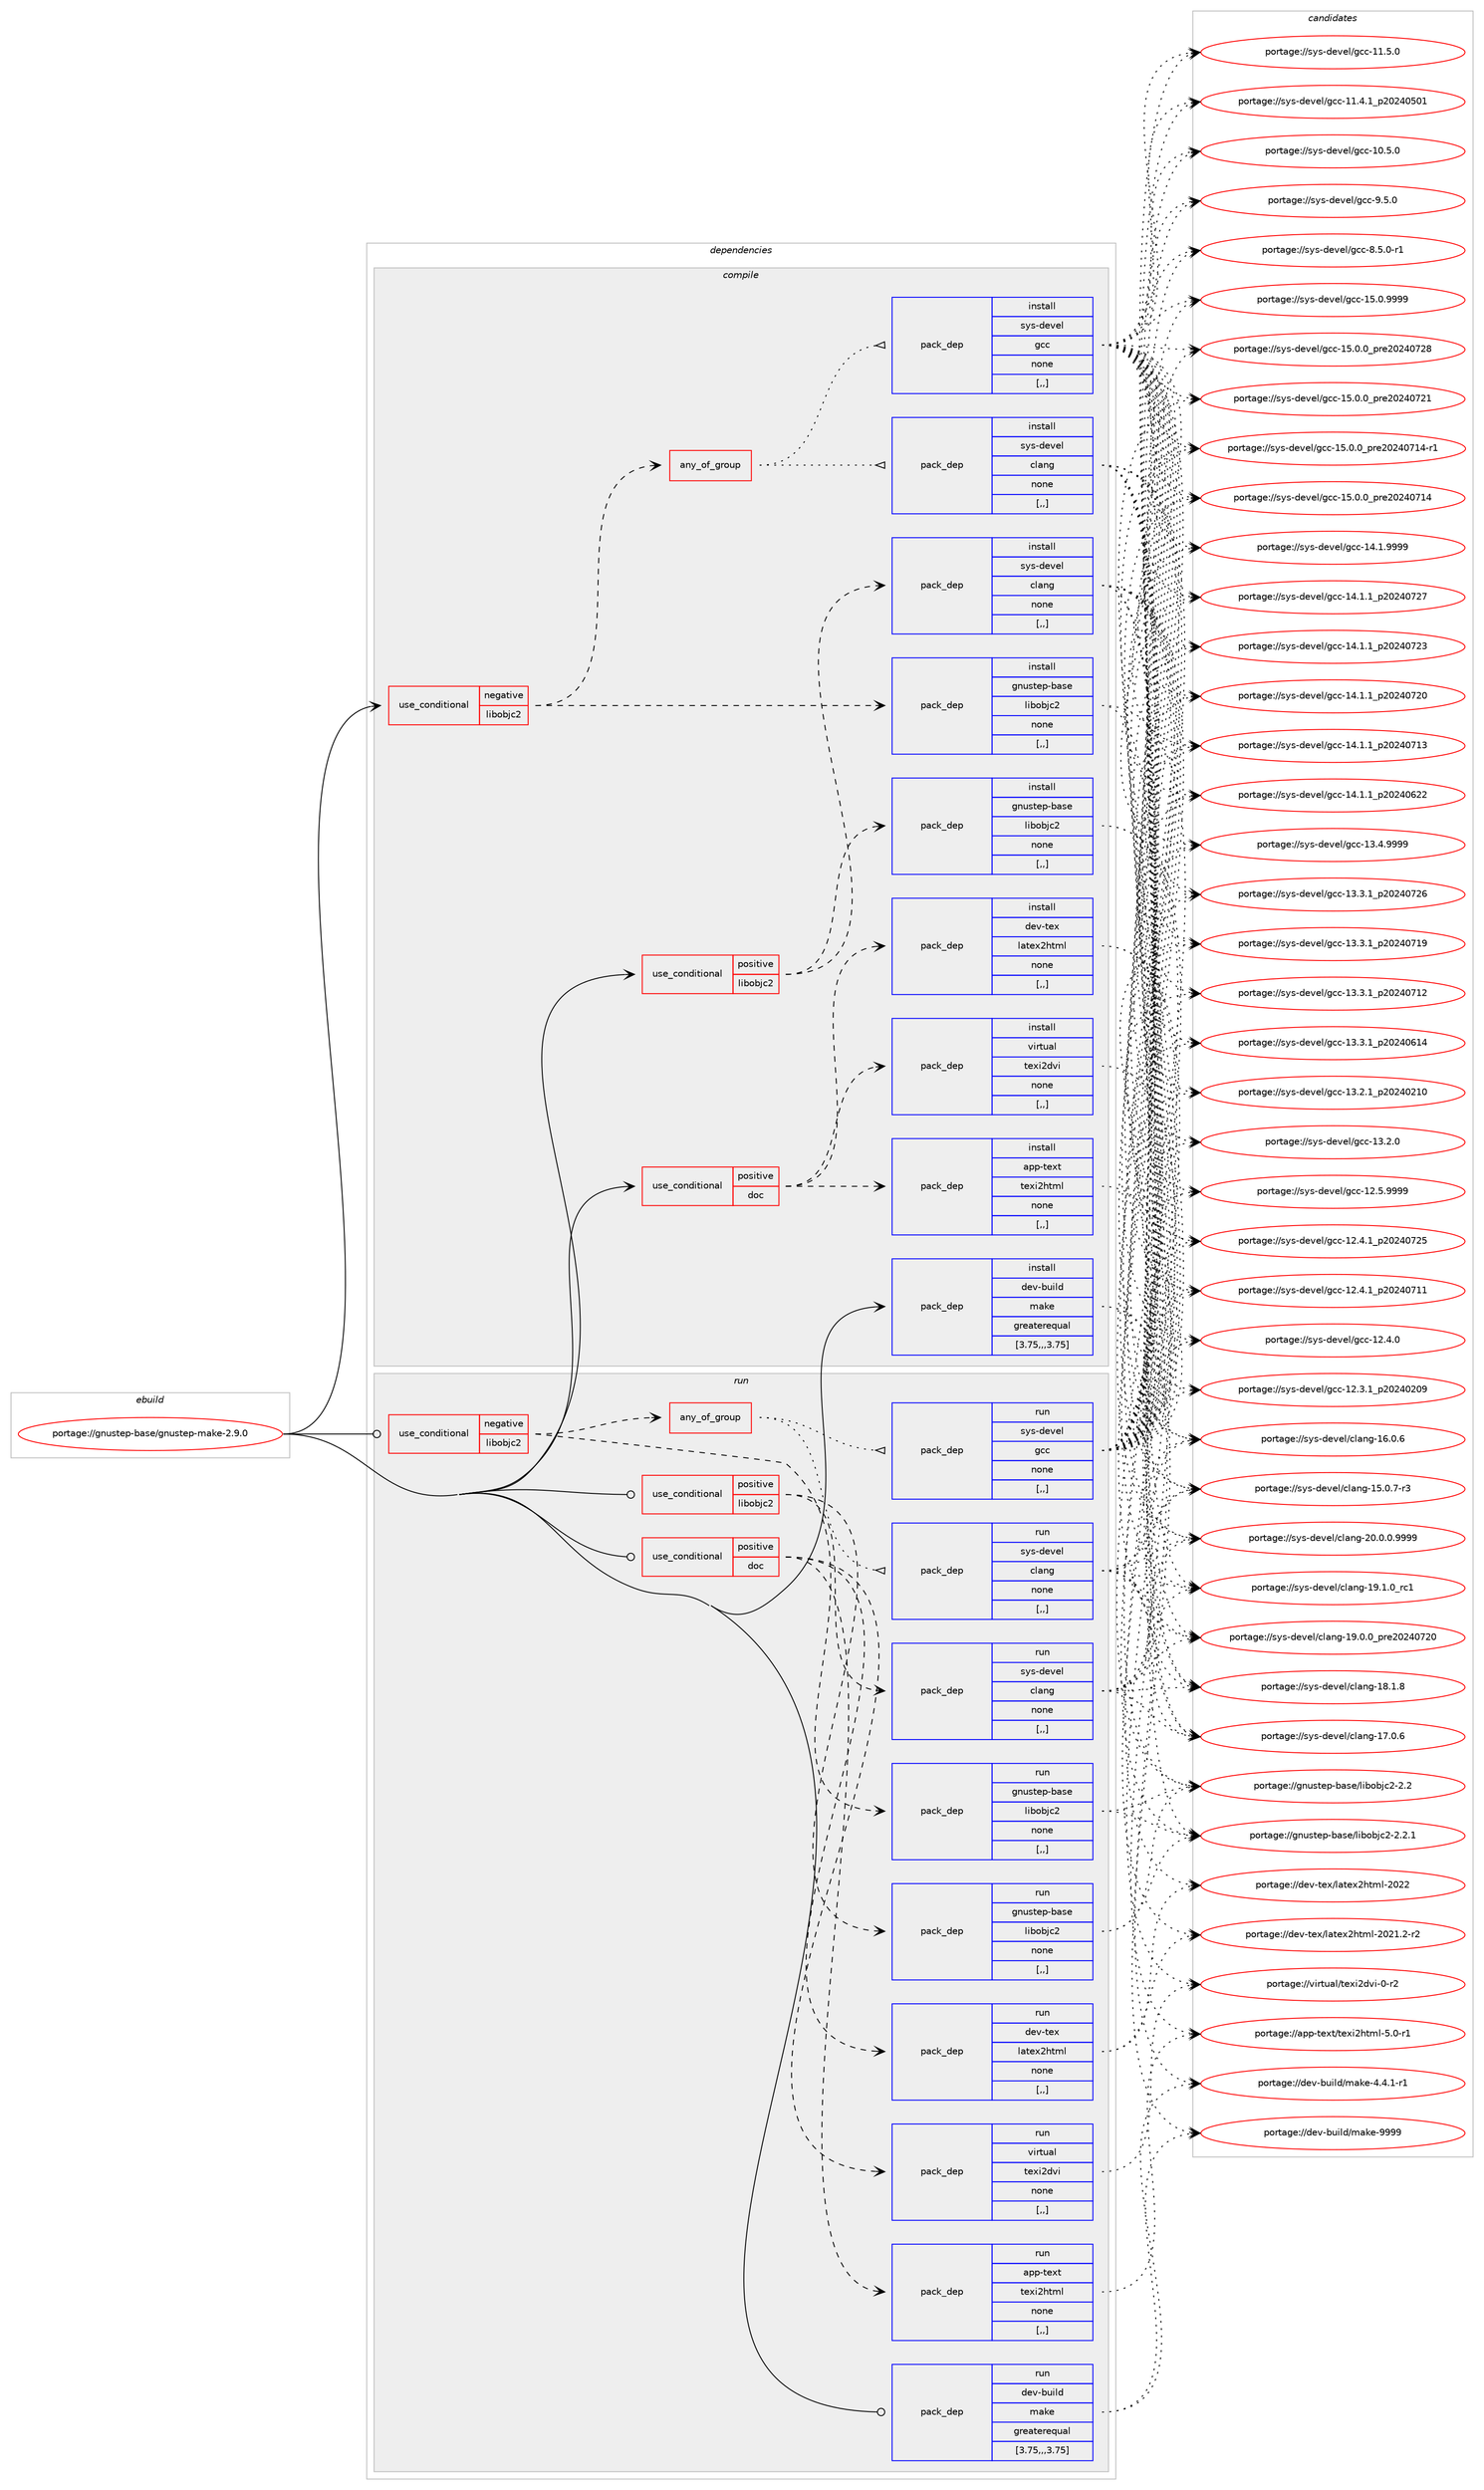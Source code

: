 digraph prolog {

# *************
# Graph options
# *************

newrank=true;
concentrate=true;
compound=true;
graph [rankdir=LR,fontname=Helvetica,fontsize=10,ranksep=1.5];#, ranksep=2.5, nodesep=0.2];
edge  [arrowhead=vee];
node  [fontname=Helvetica,fontsize=10];

# **********
# The ebuild
# **********

subgraph cluster_leftcol {
color=gray;
label=<<i>ebuild</i>>;
id [label="portage://gnustep-base/gnustep-make-2.9.0", color=red, width=4, href="../gnustep-base/gnustep-make-2.9.0.svg"];
}

# ****************
# The dependencies
# ****************

subgraph cluster_midcol {
color=gray;
label=<<i>dependencies</i>>;
subgraph cluster_compile {
fillcolor="#eeeeee";
style=filled;
label=<<i>compile</i>>;
subgraph cond66119 {
dependency242068 [label=<<TABLE BORDER="0" CELLBORDER="1" CELLSPACING="0" CELLPADDING="4"><TR><TD ROWSPAN="3" CELLPADDING="10">use_conditional</TD></TR><TR><TD>negative</TD></TR><TR><TD>libobjc2</TD></TR></TABLE>>, shape=none, color=red];
subgraph pack174406 {
dependency242069 [label=<<TABLE BORDER="0" CELLBORDER="1" CELLSPACING="0" CELLPADDING="4" WIDTH="220"><TR><TD ROWSPAN="6" CELLPADDING="30">pack_dep</TD></TR><TR><TD WIDTH="110">install</TD></TR><TR><TD>gnustep-base</TD></TR><TR><TD>libobjc2</TD></TR><TR><TD>none</TD></TR><TR><TD>[,,]</TD></TR></TABLE>>, shape=none, color=blue];
}
dependency242068:e -> dependency242069:w [weight=20,style="dashed",arrowhead="vee"];
subgraph any1383 {
dependency242070 [label=<<TABLE BORDER="0" CELLBORDER="1" CELLSPACING="0" CELLPADDING="4"><TR><TD CELLPADDING="10">any_of_group</TD></TR></TABLE>>, shape=none, color=red];subgraph pack174407 {
dependency242071 [label=<<TABLE BORDER="0" CELLBORDER="1" CELLSPACING="0" CELLPADDING="4" WIDTH="220"><TR><TD ROWSPAN="6" CELLPADDING="30">pack_dep</TD></TR><TR><TD WIDTH="110">install</TD></TR><TR><TD>sys-devel</TD></TR><TR><TD>gcc</TD></TR><TR><TD>none</TD></TR><TR><TD>[,,]</TD></TR></TABLE>>, shape=none, color=blue];
}
dependency242070:e -> dependency242071:w [weight=20,style="dotted",arrowhead="oinv"];
subgraph pack174408 {
dependency242072 [label=<<TABLE BORDER="0" CELLBORDER="1" CELLSPACING="0" CELLPADDING="4" WIDTH="220"><TR><TD ROWSPAN="6" CELLPADDING="30">pack_dep</TD></TR><TR><TD WIDTH="110">install</TD></TR><TR><TD>sys-devel</TD></TR><TR><TD>clang</TD></TR><TR><TD>none</TD></TR><TR><TD>[,,]</TD></TR></TABLE>>, shape=none, color=blue];
}
dependency242070:e -> dependency242072:w [weight=20,style="dotted",arrowhead="oinv"];
}
dependency242068:e -> dependency242070:w [weight=20,style="dashed",arrowhead="vee"];
}
id:e -> dependency242068:w [weight=20,style="solid",arrowhead="vee"];
subgraph cond66120 {
dependency242073 [label=<<TABLE BORDER="0" CELLBORDER="1" CELLSPACING="0" CELLPADDING="4"><TR><TD ROWSPAN="3" CELLPADDING="10">use_conditional</TD></TR><TR><TD>positive</TD></TR><TR><TD>doc</TD></TR></TABLE>>, shape=none, color=red];
subgraph pack174409 {
dependency242074 [label=<<TABLE BORDER="0" CELLBORDER="1" CELLSPACING="0" CELLPADDING="4" WIDTH="220"><TR><TD ROWSPAN="6" CELLPADDING="30">pack_dep</TD></TR><TR><TD WIDTH="110">install</TD></TR><TR><TD>virtual</TD></TR><TR><TD>texi2dvi</TD></TR><TR><TD>none</TD></TR><TR><TD>[,,]</TD></TR></TABLE>>, shape=none, color=blue];
}
dependency242073:e -> dependency242074:w [weight=20,style="dashed",arrowhead="vee"];
subgraph pack174410 {
dependency242075 [label=<<TABLE BORDER="0" CELLBORDER="1" CELLSPACING="0" CELLPADDING="4" WIDTH="220"><TR><TD ROWSPAN="6" CELLPADDING="30">pack_dep</TD></TR><TR><TD WIDTH="110">install</TD></TR><TR><TD>dev-tex</TD></TR><TR><TD>latex2html</TD></TR><TR><TD>none</TD></TR><TR><TD>[,,]</TD></TR></TABLE>>, shape=none, color=blue];
}
dependency242073:e -> dependency242075:w [weight=20,style="dashed",arrowhead="vee"];
subgraph pack174411 {
dependency242076 [label=<<TABLE BORDER="0" CELLBORDER="1" CELLSPACING="0" CELLPADDING="4" WIDTH="220"><TR><TD ROWSPAN="6" CELLPADDING="30">pack_dep</TD></TR><TR><TD WIDTH="110">install</TD></TR><TR><TD>app-text</TD></TR><TR><TD>texi2html</TD></TR><TR><TD>none</TD></TR><TR><TD>[,,]</TD></TR></TABLE>>, shape=none, color=blue];
}
dependency242073:e -> dependency242076:w [weight=20,style="dashed",arrowhead="vee"];
}
id:e -> dependency242073:w [weight=20,style="solid",arrowhead="vee"];
subgraph cond66121 {
dependency242077 [label=<<TABLE BORDER="0" CELLBORDER="1" CELLSPACING="0" CELLPADDING="4"><TR><TD ROWSPAN="3" CELLPADDING="10">use_conditional</TD></TR><TR><TD>positive</TD></TR><TR><TD>libobjc2</TD></TR></TABLE>>, shape=none, color=red];
subgraph pack174412 {
dependency242078 [label=<<TABLE BORDER="0" CELLBORDER="1" CELLSPACING="0" CELLPADDING="4" WIDTH="220"><TR><TD ROWSPAN="6" CELLPADDING="30">pack_dep</TD></TR><TR><TD WIDTH="110">install</TD></TR><TR><TD>gnustep-base</TD></TR><TR><TD>libobjc2</TD></TR><TR><TD>none</TD></TR><TR><TD>[,,]</TD></TR></TABLE>>, shape=none, color=blue];
}
dependency242077:e -> dependency242078:w [weight=20,style="dashed",arrowhead="vee"];
subgraph pack174413 {
dependency242079 [label=<<TABLE BORDER="0" CELLBORDER="1" CELLSPACING="0" CELLPADDING="4" WIDTH="220"><TR><TD ROWSPAN="6" CELLPADDING="30">pack_dep</TD></TR><TR><TD WIDTH="110">install</TD></TR><TR><TD>sys-devel</TD></TR><TR><TD>clang</TD></TR><TR><TD>none</TD></TR><TR><TD>[,,]</TD></TR></TABLE>>, shape=none, color=blue];
}
dependency242077:e -> dependency242079:w [weight=20,style="dashed",arrowhead="vee"];
}
id:e -> dependency242077:w [weight=20,style="solid",arrowhead="vee"];
subgraph pack174414 {
dependency242080 [label=<<TABLE BORDER="0" CELLBORDER="1" CELLSPACING="0" CELLPADDING="4" WIDTH="220"><TR><TD ROWSPAN="6" CELLPADDING="30">pack_dep</TD></TR><TR><TD WIDTH="110">install</TD></TR><TR><TD>dev-build</TD></TR><TR><TD>make</TD></TR><TR><TD>greaterequal</TD></TR><TR><TD>[3.75,,,3.75]</TD></TR></TABLE>>, shape=none, color=blue];
}
id:e -> dependency242080:w [weight=20,style="solid",arrowhead="vee"];
}
subgraph cluster_compileandrun {
fillcolor="#eeeeee";
style=filled;
label=<<i>compile and run</i>>;
}
subgraph cluster_run {
fillcolor="#eeeeee";
style=filled;
label=<<i>run</i>>;
subgraph cond66122 {
dependency242081 [label=<<TABLE BORDER="0" CELLBORDER="1" CELLSPACING="0" CELLPADDING="4"><TR><TD ROWSPAN="3" CELLPADDING="10">use_conditional</TD></TR><TR><TD>negative</TD></TR><TR><TD>libobjc2</TD></TR></TABLE>>, shape=none, color=red];
subgraph pack174415 {
dependency242082 [label=<<TABLE BORDER="0" CELLBORDER="1" CELLSPACING="0" CELLPADDING="4" WIDTH="220"><TR><TD ROWSPAN="6" CELLPADDING="30">pack_dep</TD></TR><TR><TD WIDTH="110">run</TD></TR><TR><TD>gnustep-base</TD></TR><TR><TD>libobjc2</TD></TR><TR><TD>none</TD></TR><TR><TD>[,,]</TD></TR></TABLE>>, shape=none, color=blue];
}
dependency242081:e -> dependency242082:w [weight=20,style="dashed",arrowhead="vee"];
subgraph any1384 {
dependency242083 [label=<<TABLE BORDER="0" CELLBORDER="1" CELLSPACING="0" CELLPADDING="4"><TR><TD CELLPADDING="10">any_of_group</TD></TR></TABLE>>, shape=none, color=red];subgraph pack174416 {
dependency242084 [label=<<TABLE BORDER="0" CELLBORDER="1" CELLSPACING="0" CELLPADDING="4" WIDTH="220"><TR><TD ROWSPAN="6" CELLPADDING="30">pack_dep</TD></TR><TR><TD WIDTH="110">run</TD></TR><TR><TD>sys-devel</TD></TR><TR><TD>gcc</TD></TR><TR><TD>none</TD></TR><TR><TD>[,,]</TD></TR></TABLE>>, shape=none, color=blue];
}
dependency242083:e -> dependency242084:w [weight=20,style="dotted",arrowhead="oinv"];
subgraph pack174417 {
dependency242085 [label=<<TABLE BORDER="0" CELLBORDER="1" CELLSPACING="0" CELLPADDING="4" WIDTH="220"><TR><TD ROWSPAN="6" CELLPADDING="30">pack_dep</TD></TR><TR><TD WIDTH="110">run</TD></TR><TR><TD>sys-devel</TD></TR><TR><TD>clang</TD></TR><TR><TD>none</TD></TR><TR><TD>[,,]</TD></TR></TABLE>>, shape=none, color=blue];
}
dependency242083:e -> dependency242085:w [weight=20,style="dotted",arrowhead="oinv"];
}
dependency242081:e -> dependency242083:w [weight=20,style="dashed",arrowhead="vee"];
}
id:e -> dependency242081:w [weight=20,style="solid",arrowhead="odot"];
subgraph cond66123 {
dependency242086 [label=<<TABLE BORDER="0" CELLBORDER="1" CELLSPACING="0" CELLPADDING="4"><TR><TD ROWSPAN="3" CELLPADDING="10">use_conditional</TD></TR><TR><TD>positive</TD></TR><TR><TD>doc</TD></TR></TABLE>>, shape=none, color=red];
subgraph pack174418 {
dependency242087 [label=<<TABLE BORDER="0" CELLBORDER="1" CELLSPACING="0" CELLPADDING="4" WIDTH="220"><TR><TD ROWSPAN="6" CELLPADDING="30">pack_dep</TD></TR><TR><TD WIDTH="110">run</TD></TR><TR><TD>virtual</TD></TR><TR><TD>texi2dvi</TD></TR><TR><TD>none</TD></TR><TR><TD>[,,]</TD></TR></TABLE>>, shape=none, color=blue];
}
dependency242086:e -> dependency242087:w [weight=20,style="dashed",arrowhead="vee"];
subgraph pack174419 {
dependency242088 [label=<<TABLE BORDER="0" CELLBORDER="1" CELLSPACING="0" CELLPADDING="4" WIDTH="220"><TR><TD ROWSPAN="6" CELLPADDING="30">pack_dep</TD></TR><TR><TD WIDTH="110">run</TD></TR><TR><TD>dev-tex</TD></TR><TR><TD>latex2html</TD></TR><TR><TD>none</TD></TR><TR><TD>[,,]</TD></TR></TABLE>>, shape=none, color=blue];
}
dependency242086:e -> dependency242088:w [weight=20,style="dashed",arrowhead="vee"];
subgraph pack174420 {
dependency242089 [label=<<TABLE BORDER="0" CELLBORDER="1" CELLSPACING="0" CELLPADDING="4" WIDTH="220"><TR><TD ROWSPAN="6" CELLPADDING="30">pack_dep</TD></TR><TR><TD WIDTH="110">run</TD></TR><TR><TD>app-text</TD></TR><TR><TD>texi2html</TD></TR><TR><TD>none</TD></TR><TR><TD>[,,]</TD></TR></TABLE>>, shape=none, color=blue];
}
dependency242086:e -> dependency242089:w [weight=20,style="dashed",arrowhead="vee"];
}
id:e -> dependency242086:w [weight=20,style="solid",arrowhead="odot"];
subgraph cond66124 {
dependency242090 [label=<<TABLE BORDER="0" CELLBORDER="1" CELLSPACING="0" CELLPADDING="4"><TR><TD ROWSPAN="3" CELLPADDING="10">use_conditional</TD></TR><TR><TD>positive</TD></TR><TR><TD>libobjc2</TD></TR></TABLE>>, shape=none, color=red];
subgraph pack174421 {
dependency242091 [label=<<TABLE BORDER="0" CELLBORDER="1" CELLSPACING="0" CELLPADDING="4" WIDTH="220"><TR><TD ROWSPAN="6" CELLPADDING="30">pack_dep</TD></TR><TR><TD WIDTH="110">run</TD></TR><TR><TD>gnustep-base</TD></TR><TR><TD>libobjc2</TD></TR><TR><TD>none</TD></TR><TR><TD>[,,]</TD></TR></TABLE>>, shape=none, color=blue];
}
dependency242090:e -> dependency242091:w [weight=20,style="dashed",arrowhead="vee"];
subgraph pack174422 {
dependency242092 [label=<<TABLE BORDER="0" CELLBORDER="1" CELLSPACING="0" CELLPADDING="4" WIDTH="220"><TR><TD ROWSPAN="6" CELLPADDING="30">pack_dep</TD></TR><TR><TD WIDTH="110">run</TD></TR><TR><TD>sys-devel</TD></TR><TR><TD>clang</TD></TR><TR><TD>none</TD></TR><TR><TD>[,,]</TD></TR></TABLE>>, shape=none, color=blue];
}
dependency242090:e -> dependency242092:w [weight=20,style="dashed",arrowhead="vee"];
}
id:e -> dependency242090:w [weight=20,style="solid",arrowhead="odot"];
subgraph pack174423 {
dependency242093 [label=<<TABLE BORDER="0" CELLBORDER="1" CELLSPACING="0" CELLPADDING="4" WIDTH="220"><TR><TD ROWSPAN="6" CELLPADDING="30">pack_dep</TD></TR><TR><TD WIDTH="110">run</TD></TR><TR><TD>dev-build</TD></TR><TR><TD>make</TD></TR><TR><TD>greaterequal</TD></TR><TR><TD>[3.75,,,3.75]</TD></TR></TABLE>>, shape=none, color=blue];
}
id:e -> dependency242093:w [weight=20,style="solid",arrowhead="odot"];
}
}

# **************
# The candidates
# **************

subgraph cluster_choices {
rank=same;
color=gray;
label=<<i>candidates</i>>;

subgraph choice174406 {
color=black;
nodesep=1;
choice1031101171151161011124598971151014710810598111981069950455046504649 [label="portage://gnustep-base/libobjc2-2.2.1", color=red, width=4,href="../gnustep-base/libobjc2-2.2.1.svg"];
choice103110117115116101112459897115101471081059811198106995045504650 [label="portage://gnustep-base/libobjc2-2.2", color=red, width=4,href="../gnustep-base/libobjc2-2.2.svg"];
dependency242069:e -> choice1031101171151161011124598971151014710810598111981069950455046504649:w [style=dotted,weight="100"];
dependency242069:e -> choice103110117115116101112459897115101471081059811198106995045504650:w [style=dotted,weight="100"];
}
subgraph choice174407 {
color=black;
nodesep=1;
choice1151211154510010111810110847103999945495346484657575757 [label="portage://sys-devel/gcc-15.0.9999", color=red, width=4,href="../sys-devel/gcc-15.0.9999.svg"];
choice1151211154510010111810110847103999945495346484648951121141015048505248555056 [label="portage://sys-devel/gcc-15.0.0_pre20240728", color=red, width=4,href="../sys-devel/gcc-15.0.0_pre20240728.svg"];
choice1151211154510010111810110847103999945495346484648951121141015048505248555049 [label="portage://sys-devel/gcc-15.0.0_pre20240721", color=red, width=4,href="../sys-devel/gcc-15.0.0_pre20240721.svg"];
choice11512111545100101118101108471039999454953464846489511211410150485052485549524511449 [label="portage://sys-devel/gcc-15.0.0_pre20240714-r1", color=red, width=4,href="../sys-devel/gcc-15.0.0_pre20240714-r1.svg"];
choice1151211154510010111810110847103999945495346484648951121141015048505248554952 [label="portage://sys-devel/gcc-15.0.0_pre20240714", color=red, width=4,href="../sys-devel/gcc-15.0.0_pre20240714.svg"];
choice1151211154510010111810110847103999945495246494657575757 [label="portage://sys-devel/gcc-14.1.9999", color=red, width=4,href="../sys-devel/gcc-14.1.9999.svg"];
choice1151211154510010111810110847103999945495246494649951125048505248555055 [label="portage://sys-devel/gcc-14.1.1_p20240727", color=red, width=4,href="../sys-devel/gcc-14.1.1_p20240727.svg"];
choice1151211154510010111810110847103999945495246494649951125048505248555051 [label="portage://sys-devel/gcc-14.1.1_p20240723", color=red, width=4,href="../sys-devel/gcc-14.1.1_p20240723.svg"];
choice1151211154510010111810110847103999945495246494649951125048505248555048 [label="portage://sys-devel/gcc-14.1.1_p20240720", color=red, width=4,href="../sys-devel/gcc-14.1.1_p20240720.svg"];
choice1151211154510010111810110847103999945495246494649951125048505248554951 [label="portage://sys-devel/gcc-14.1.1_p20240713", color=red, width=4,href="../sys-devel/gcc-14.1.1_p20240713.svg"];
choice1151211154510010111810110847103999945495246494649951125048505248545050 [label="portage://sys-devel/gcc-14.1.1_p20240622", color=red, width=4,href="../sys-devel/gcc-14.1.1_p20240622.svg"];
choice1151211154510010111810110847103999945495146524657575757 [label="portage://sys-devel/gcc-13.4.9999", color=red, width=4,href="../sys-devel/gcc-13.4.9999.svg"];
choice1151211154510010111810110847103999945495146514649951125048505248555054 [label="portage://sys-devel/gcc-13.3.1_p20240726", color=red, width=4,href="../sys-devel/gcc-13.3.1_p20240726.svg"];
choice1151211154510010111810110847103999945495146514649951125048505248554957 [label="portage://sys-devel/gcc-13.3.1_p20240719", color=red, width=4,href="../sys-devel/gcc-13.3.1_p20240719.svg"];
choice1151211154510010111810110847103999945495146514649951125048505248554950 [label="portage://sys-devel/gcc-13.3.1_p20240712", color=red, width=4,href="../sys-devel/gcc-13.3.1_p20240712.svg"];
choice1151211154510010111810110847103999945495146514649951125048505248544952 [label="portage://sys-devel/gcc-13.3.1_p20240614", color=red, width=4,href="../sys-devel/gcc-13.3.1_p20240614.svg"];
choice1151211154510010111810110847103999945495146504649951125048505248504948 [label="portage://sys-devel/gcc-13.2.1_p20240210", color=red, width=4,href="../sys-devel/gcc-13.2.1_p20240210.svg"];
choice1151211154510010111810110847103999945495146504648 [label="portage://sys-devel/gcc-13.2.0", color=red, width=4,href="../sys-devel/gcc-13.2.0.svg"];
choice1151211154510010111810110847103999945495046534657575757 [label="portage://sys-devel/gcc-12.5.9999", color=red, width=4,href="../sys-devel/gcc-12.5.9999.svg"];
choice1151211154510010111810110847103999945495046524649951125048505248555053 [label="portage://sys-devel/gcc-12.4.1_p20240725", color=red, width=4,href="../sys-devel/gcc-12.4.1_p20240725.svg"];
choice1151211154510010111810110847103999945495046524649951125048505248554949 [label="portage://sys-devel/gcc-12.4.1_p20240711", color=red, width=4,href="../sys-devel/gcc-12.4.1_p20240711.svg"];
choice1151211154510010111810110847103999945495046524648 [label="portage://sys-devel/gcc-12.4.0", color=red, width=4,href="../sys-devel/gcc-12.4.0.svg"];
choice1151211154510010111810110847103999945495046514649951125048505248504857 [label="portage://sys-devel/gcc-12.3.1_p20240209", color=red, width=4,href="../sys-devel/gcc-12.3.1_p20240209.svg"];
choice1151211154510010111810110847103999945494946534648 [label="portage://sys-devel/gcc-11.5.0", color=red, width=4,href="../sys-devel/gcc-11.5.0.svg"];
choice1151211154510010111810110847103999945494946524649951125048505248534849 [label="portage://sys-devel/gcc-11.4.1_p20240501", color=red, width=4,href="../sys-devel/gcc-11.4.1_p20240501.svg"];
choice1151211154510010111810110847103999945494846534648 [label="portage://sys-devel/gcc-10.5.0", color=red, width=4,href="../sys-devel/gcc-10.5.0.svg"];
choice11512111545100101118101108471039999455746534648 [label="portage://sys-devel/gcc-9.5.0", color=red, width=4,href="../sys-devel/gcc-9.5.0.svg"];
choice115121115451001011181011084710399994556465346484511449 [label="portage://sys-devel/gcc-8.5.0-r1", color=red, width=4,href="../sys-devel/gcc-8.5.0-r1.svg"];
dependency242071:e -> choice1151211154510010111810110847103999945495346484657575757:w [style=dotted,weight="100"];
dependency242071:e -> choice1151211154510010111810110847103999945495346484648951121141015048505248555056:w [style=dotted,weight="100"];
dependency242071:e -> choice1151211154510010111810110847103999945495346484648951121141015048505248555049:w [style=dotted,weight="100"];
dependency242071:e -> choice11512111545100101118101108471039999454953464846489511211410150485052485549524511449:w [style=dotted,weight="100"];
dependency242071:e -> choice1151211154510010111810110847103999945495346484648951121141015048505248554952:w [style=dotted,weight="100"];
dependency242071:e -> choice1151211154510010111810110847103999945495246494657575757:w [style=dotted,weight="100"];
dependency242071:e -> choice1151211154510010111810110847103999945495246494649951125048505248555055:w [style=dotted,weight="100"];
dependency242071:e -> choice1151211154510010111810110847103999945495246494649951125048505248555051:w [style=dotted,weight="100"];
dependency242071:e -> choice1151211154510010111810110847103999945495246494649951125048505248555048:w [style=dotted,weight="100"];
dependency242071:e -> choice1151211154510010111810110847103999945495246494649951125048505248554951:w [style=dotted,weight="100"];
dependency242071:e -> choice1151211154510010111810110847103999945495246494649951125048505248545050:w [style=dotted,weight="100"];
dependency242071:e -> choice1151211154510010111810110847103999945495146524657575757:w [style=dotted,weight="100"];
dependency242071:e -> choice1151211154510010111810110847103999945495146514649951125048505248555054:w [style=dotted,weight="100"];
dependency242071:e -> choice1151211154510010111810110847103999945495146514649951125048505248554957:w [style=dotted,weight="100"];
dependency242071:e -> choice1151211154510010111810110847103999945495146514649951125048505248554950:w [style=dotted,weight="100"];
dependency242071:e -> choice1151211154510010111810110847103999945495146514649951125048505248544952:w [style=dotted,weight="100"];
dependency242071:e -> choice1151211154510010111810110847103999945495146504649951125048505248504948:w [style=dotted,weight="100"];
dependency242071:e -> choice1151211154510010111810110847103999945495146504648:w [style=dotted,weight="100"];
dependency242071:e -> choice1151211154510010111810110847103999945495046534657575757:w [style=dotted,weight="100"];
dependency242071:e -> choice1151211154510010111810110847103999945495046524649951125048505248555053:w [style=dotted,weight="100"];
dependency242071:e -> choice1151211154510010111810110847103999945495046524649951125048505248554949:w [style=dotted,weight="100"];
dependency242071:e -> choice1151211154510010111810110847103999945495046524648:w [style=dotted,weight="100"];
dependency242071:e -> choice1151211154510010111810110847103999945495046514649951125048505248504857:w [style=dotted,weight="100"];
dependency242071:e -> choice1151211154510010111810110847103999945494946534648:w [style=dotted,weight="100"];
dependency242071:e -> choice1151211154510010111810110847103999945494946524649951125048505248534849:w [style=dotted,weight="100"];
dependency242071:e -> choice1151211154510010111810110847103999945494846534648:w [style=dotted,weight="100"];
dependency242071:e -> choice11512111545100101118101108471039999455746534648:w [style=dotted,weight="100"];
dependency242071:e -> choice115121115451001011181011084710399994556465346484511449:w [style=dotted,weight="100"];
}
subgraph choice174408 {
color=black;
nodesep=1;
choice11512111545100101118101108479910897110103455048464846484657575757 [label="portage://sys-devel/clang-20.0.0.9999", color=red, width=4,href="../sys-devel/clang-20.0.0.9999.svg"];
choice1151211154510010111810110847991089711010345495746494648951149949 [label="portage://sys-devel/clang-19.1.0_rc1", color=red, width=4,href="../sys-devel/clang-19.1.0_rc1.svg"];
choice1151211154510010111810110847991089711010345495746484648951121141015048505248555048 [label="portage://sys-devel/clang-19.0.0_pre20240720", color=red, width=4,href="../sys-devel/clang-19.0.0_pre20240720.svg"];
choice1151211154510010111810110847991089711010345495646494656 [label="portage://sys-devel/clang-18.1.8", color=red, width=4,href="../sys-devel/clang-18.1.8.svg"];
choice1151211154510010111810110847991089711010345495546484654 [label="portage://sys-devel/clang-17.0.6", color=red, width=4,href="../sys-devel/clang-17.0.6.svg"];
choice1151211154510010111810110847991089711010345495446484654 [label="portage://sys-devel/clang-16.0.6", color=red, width=4,href="../sys-devel/clang-16.0.6.svg"];
choice11512111545100101118101108479910897110103454953464846554511451 [label="portage://sys-devel/clang-15.0.7-r3", color=red, width=4,href="../sys-devel/clang-15.0.7-r3.svg"];
dependency242072:e -> choice11512111545100101118101108479910897110103455048464846484657575757:w [style=dotted,weight="100"];
dependency242072:e -> choice1151211154510010111810110847991089711010345495746494648951149949:w [style=dotted,weight="100"];
dependency242072:e -> choice1151211154510010111810110847991089711010345495746484648951121141015048505248555048:w [style=dotted,weight="100"];
dependency242072:e -> choice1151211154510010111810110847991089711010345495646494656:w [style=dotted,weight="100"];
dependency242072:e -> choice1151211154510010111810110847991089711010345495546484654:w [style=dotted,weight="100"];
dependency242072:e -> choice1151211154510010111810110847991089711010345495446484654:w [style=dotted,weight="100"];
dependency242072:e -> choice11512111545100101118101108479910897110103454953464846554511451:w [style=dotted,weight="100"];
}
subgraph choice174409 {
color=black;
nodesep=1;
choice11810511411611797108471161011201055010011810545484511450 [label="portage://virtual/texi2dvi-0-r2", color=red, width=4,href="../virtual/texi2dvi-0-r2.svg"];
dependency242074:e -> choice11810511411611797108471161011201055010011810545484511450:w [style=dotted,weight="100"];
}
subgraph choice174410 {
color=black;
nodesep=1;
choice100101118451161011204710897116101120501041161091084550485050 [label="portage://dev-tex/latex2html-2022", color=red, width=4,href="../dev-tex/latex2html-2022.svg"];
choice10010111845116101120471089711610112050104116109108455048504946504511450 [label="portage://dev-tex/latex2html-2021.2-r2", color=red, width=4,href="../dev-tex/latex2html-2021.2-r2.svg"];
dependency242075:e -> choice100101118451161011204710897116101120501041161091084550485050:w [style=dotted,weight="100"];
dependency242075:e -> choice10010111845116101120471089711610112050104116109108455048504946504511450:w [style=dotted,weight="100"];
}
subgraph choice174411 {
color=black;
nodesep=1;
choice97112112451161011201164711610112010550104116109108455346484511449 [label="portage://app-text/texi2html-5.0-r1", color=red, width=4,href="../app-text/texi2html-5.0-r1.svg"];
dependency242076:e -> choice97112112451161011201164711610112010550104116109108455346484511449:w [style=dotted,weight="100"];
}
subgraph choice174412 {
color=black;
nodesep=1;
choice1031101171151161011124598971151014710810598111981069950455046504649 [label="portage://gnustep-base/libobjc2-2.2.1", color=red, width=4,href="../gnustep-base/libobjc2-2.2.1.svg"];
choice103110117115116101112459897115101471081059811198106995045504650 [label="portage://gnustep-base/libobjc2-2.2", color=red, width=4,href="../gnustep-base/libobjc2-2.2.svg"];
dependency242078:e -> choice1031101171151161011124598971151014710810598111981069950455046504649:w [style=dotted,weight="100"];
dependency242078:e -> choice103110117115116101112459897115101471081059811198106995045504650:w [style=dotted,weight="100"];
}
subgraph choice174413 {
color=black;
nodesep=1;
choice11512111545100101118101108479910897110103455048464846484657575757 [label="portage://sys-devel/clang-20.0.0.9999", color=red, width=4,href="../sys-devel/clang-20.0.0.9999.svg"];
choice1151211154510010111810110847991089711010345495746494648951149949 [label="portage://sys-devel/clang-19.1.0_rc1", color=red, width=4,href="../sys-devel/clang-19.1.0_rc1.svg"];
choice1151211154510010111810110847991089711010345495746484648951121141015048505248555048 [label="portage://sys-devel/clang-19.0.0_pre20240720", color=red, width=4,href="../sys-devel/clang-19.0.0_pre20240720.svg"];
choice1151211154510010111810110847991089711010345495646494656 [label="portage://sys-devel/clang-18.1.8", color=red, width=4,href="../sys-devel/clang-18.1.8.svg"];
choice1151211154510010111810110847991089711010345495546484654 [label="portage://sys-devel/clang-17.0.6", color=red, width=4,href="../sys-devel/clang-17.0.6.svg"];
choice1151211154510010111810110847991089711010345495446484654 [label="portage://sys-devel/clang-16.0.6", color=red, width=4,href="../sys-devel/clang-16.0.6.svg"];
choice11512111545100101118101108479910897110103454953464846554511451 [label="portage://sys-devel/clang-15.0.7-r3", color=red, width=4,href="../sys-devel/clang-15.0.7-r3.svg"];
dependency242079:e -> choice11512111545100101118101108479910897110103455048464846484657575757:w [style=dotted,weight="100"];
dependency242079:e -> choice1151211154510010111810110847991089711010345495746494648951149949:w [style=dotted,weight="100"];
dependency242079:e -> choice1151211154510010111810110847991089711010345495746484648951121141015048505248555048:w [style=dotted,weight="100"];
dependency242079:e -> choice1151211154510010111810110847991089711010345495646494656:w [style=dotted,weight="100"];
dependency242079:e -> choice1151211154510010111810110847991089711010345495546484654:w [style=dotted,weight="100"];
dependency242079:e -> choice1151211154510010111810110847991089711010345495446484654:w [style=dotted,weight="100"];
dependency242079:e -> choice11512111545100101118101108479910897110103454953464846554511451:w [style=dotted,weight="100"];
}
subgraph choice174414 {
color=black;
nodesep=1;
choice100101118459811710510810047109971071014557575757 [label="portage://dev-build/make-9999", color=red, width=4,href="../dev-build/make-9999.svg"];
choice100101118459811710510810047109971071014552465246494511449 [label="portage://dev-build/make-4.4.1-r1", color=red, width=4,href="../dev-build/make-4.4.1-r1.svg"];
dependency242080:e -> choice100101118459811710510810047109971071014557575757:w [style=dotted,weight="100"];
dependency242080:e -> choice100101118459811710510810047109971071014552465246494511449:w [style=dotted,weight="100"];
}
subgraph choice174415 {
color=black;
nodesep=1;
choice1031101171151161011124598971151014710810598111981069950455046504649 [label="portage://gnustep-base/libobjc2-2.2.1", color=red, width=4,href="../gnustep-base/libobjc2-2.2.1.svg"];
choice103110117115116101112459897115101471081059811198106995045504650 [label="portage://gnustep-base/libobjc2-2.2", color=red, width=4,href="../gnustep-base/libobjc2-2.2.svg"];
dependency242082:e -> choice1031101171151161011124598971151014710810598111981069950455046504649:w [style=dotted,weight="100"];
dependency242082:e -> choice103110117115116101112459897115101471081059811198106995045504650:w [style=dotted,weight="100"];
}
subgraph choice174416 {
color=black;
nodesep=1;
choice1151211154510010111810110847103999945495346484657575757 [label="portage://sys-devel/gcc-15.0.9999", color=red, width=4,href="../sys-devel/gcc-15.0.9999.svg"];
choice1151211154510010111810110847103999945495346484648951121141015048505248555056 [label="portage://sys-devel/gcc-15.0.0_pre20240728", color=red, width=4,href="../sys-devel/gcc-15.0.0_pre20240728.svg"];
choice1151211154510010111810110847103999945495346484648951121141015048505248555049 [label="portage://sys-devel/gcc-15.0.0_pre20240721", color=red, width=4,href="../sys-devel/gcc-15.0.0_pre20240721.svg"];
choice11512111545100101118101108471039999454953464846489511211410150485052485549524511449 [label="portage://sys-devel/gcc-15.0.0_pre20240714-r1", color=red, width=4,href="../sys-devel/gcc-15.0.0_pre20240714-r1.svg"];
choice1151211154510010111810110847103999945495346484648951121141015048505248554952 [label="portage://sys-devel/gcc-15.0.0_pre20240714", color=red, width=4,href="../sys-devel/gcc-15.0.0_pre20240714.svg"];
choice1151211154510010111810110847103999945495246494657575757 [label="portage://sys-devel/gcc-14.1.9999", color=red, width=4,href="../sys-devel/gcc-14.1.9999.svg"];
choice1151211154510010111810110847103999945495246494649951125048505248555055 [label="portage://sys-devel/gcc-14.1.1_p20240727", color=red, width=4,href="../sys-devel/gcc-14.1.1_p20240727.svg"];
choice1151211154510010111810110847103999945495246494649951125048505248555051 [label="portage://sys-devel/gcc-14.1.1_p20240723", color=red, width=4,href="../sys-devel/gcc-14.1.1_p20240723.svg"];
choice1151211154510010111810110847103999945495246494649951125048505248555048 [label="portage://sys-devel/gcc-14.1.1_p20240720", color=red, width=4,href="../sys-devel/gcc-14.1.1_p20240720.svg"];
choice1151211154510010111810110847103999945495246494649951125048505248554951 [label="portage://sys-devel/gcc-14.1.1_p20240713", color=red, width=4,href="../sys-devel/gcc-14.1.1_p20240713.svg"];
choice1151211154510010111810110847103999945495246494649951125048505248545050 [label="portage://sys-devel/gcc-14.1.1_p20240622", color=red, width=4,href="../sys-devel/gcc-14.1.1_p20240622.svg"];
choice1151211154510010111810110847103999945495146524657575757 [label="portage://sys-devel/gcc-13.4.9999", color=red, width=4,href="../sys-devel/gcc-13.4.9999.svg"];
choice1151211154510010111810110847103999945495146514649951125048505248555054 [label="portage://sys-devel/gcc-13.3.1_p20240726", color=red, width=4,href="../sys-devel/gcc-13.3.1_p20240726.svg"];
choice1151211154510010111810110847103999945495146514649951125048505248554957 [label="portage://sys-devel/gcc-13.3.1_p20240719", color=red, width=4,href="../sys-devel/gcc-13.3.1_p20240719.svg"];
choice1151211154510010111810110847103999945495146514649951125048505248554950 [label="portage://sys-devel/gcc-13.3.1_p20240712", color=red, width=4,href="../sys-devel/gcc-13.3.1_p20240712.svg"];
choice1151211154510010111810110847103999945495146514649951125048505248544952 [label="portage://sys-devel/gcc-13.3.1_p20240614", color=red, width=4,href="../sys-devel/gcc-13.3.1_p20240614.svg"];
choice1151211154510010111810110847103999945495146504649951125048505248504948 [label="portage://sys-devel/gcc-13.2.1_p20240210", color=red, width=4,href="../sys-devel/gcc-13.2.1_p20240210.svg"];
choice1151211154510010111810110847103999945495146504648 [label="portage://sys-devel/gcc-13.2.0", color=red, width=4,href="../sys-devel/gcc-13.2.0.svg"];
choice1151211154510010111810110847103999945495046534657575757 [label="portage://sys-devel/gcc-12.5.9999", color=red, width=4,href="../sys-devel/gcc-12.5.9999.svg"];
choice1151211154510010111810110847103999945495046524649951125048505248555053 [label="portage://sys-devel/gcc-12.4.1_p20240725", color=red, width=4,href="../sys-devel/gcc-12.4.1_p20240725.svg"];
choice1151211154510010111810110847103999945495046524649951125048505248554949 [label="portage://sys-devel/gcc-12.4.1_p20240711", color=red, width=4,href="../sys-devel/gcc-12.4.1_p20240711.svg"];
choice1151211154510010111810110847103999945495046524648 [label="portage://sys-devel/gcc-12.4.0", color=red, width=4,href="../sys-devel/gcc-12.4.0.svg"];
choice1151211154510010111810110847103999945495046514649951125048505248504857 [label="portage://sys-devel/gcc-12.3.1_p20240209", color=red, width=4,href="../sys-devel/gcc-12.3.1_p20240209.svg"];
choice1151211154510010111810110847103999945494946534648 [label="portage://sys-devel/gcc-11.5.0", color=red, width=4,href="../sys-devel/gcc-11.5.0.svg"];
choice1151211154510010111810110847103999945494946524649951125048505248534849 [label="portage://sys-devel/gcc-11.4.1_p20240501", color=red, width=4,href="../sys-devel/gcc-11.4.1_p20240501.svg"];
choice1151211154510010111810110847103999945494846534648 [label="portage://sys-devel/gcc-10.5.0", color=red, width=4,href="../sys-devel/gcc-10.5.0.svg"];
choice11512111545100101118101108471039999455746534648 [label="portage://sys-devel/gcc-9.5.0", color=red, width=4,href="../sys-devel/gcc-9.5.0.svg"];
choice115121115451001011181011084710399994556465346484511449 [label="portage://sys-devel/gcc-8.5.0-r1", color=red, width=4,href="../sys-devel/gcc-8.5.0-r1.svg"];
dependency242084:e -> choice1151211154510010111810110847103999945495346484657575757:w [style=dotted,weight="100"];
dependency242084:e -> choice1151211154510010111810110847103999945495346484648951121141015048505248555056:w [style=dotted,weight="100"];
dependency242084:e -> choice1151211154510010111810110847103999945495346484648951121141015048505248555049:w [style=dotted,weight="100"];
dependency242084:e -> choice11512111545100101118101108471039999454953464846489511211410150485052485549524511449:w [style=dotted,weight="100"];
dependency242084:e -> choice1151211154510010111810110847103999945495346484648951121141015048505248554952:w [style=dotted,weight="100"];
dependency242084:e -> choice1151211154510010111810110847103999945495246494657575757:w [style=dotted,weight="100"];
dependency242084:e -> choice1151211154510010111810110847103999945495246494649951125048505248555055:w [style=dotted,weight="100"];
dependency242084:e -> choice1151211154510010111810110847103999945495246494649951125048505248555051:w [style=dotted,weight="100"];
dependency242084:e -> choice1151211154510010111810110847103999945495246494649951125048505248555048:w [style=dotted,weight="100"];
dependency242084:e -> choice1151211154510010111810110847103999945495246494649951125048505248554951:w [style=dotted,weight="100"];
dependency242084:e -> choice1151211154510010111810110847103999945495246494649951125048505248545050:w [style=dotted,weight="100"];
dependency242084:e -> choice1151211154510010111810110847103999945495146524657575757:w [style=dotted,weight="100"];
dependency242084:e -> choice1151211154510010111810110847103999945495146514649951125048505248555054:w [style=dotted,weight="100"];
dependency242084:e -> choice1151211154510010111810110847103999945495146514649951125048505248554957:w [style=dotted,weight="100"];
dependency242084:e -> choice1151211154510010111810110847103999945495146514649951125048505248554950:w [style=dotted,weight="100"];
dependency242084:e -> choice1151211154510010111810110847103999945495146514649951125048505248544952:w [style=dotted,weight="100"];
dependency242084:e -> choice1151211154510010111810110847103999945495146504649951125048505248504948:w [style=dotted,weight="100"];
dependency242084:e -> choice1151211154510010111810110847103999945495146504648:w [style=dotted,weight="100"];
dependency242084:e -> choice1151211154510010111810110847103999945495046534657575757:w [style=dotted,weight="100"];
dependency242084:e -> choice1151211154510010111810110847103999945495046524649951125048505248555053:w [style=dotted,weight="100"];
dependency242084:e -> choice1151211154510010111810110847103999945495046524649951125048505248554949:w [style=dotted,weight="100"];
dependency242084:e -> choice1151211154510010111810110847103999945495046524648:w [style=dotted,weight="100"];
dependency242084:e -> choice1151211154510010111810110847103999945495046514649951125048505248504857:w [style=dotted,weight="100"];
dependency242084:e -> choice1151211154510010111810110847103999945494946534648:w [style=dotted,weight="100"];
dependency242084:e -> choice1151211154510010111810110847103999945494946524649951125048505248534849:w [style=dotted,weight="100"];
dependency242084:e -> choice1151211154510010111810110847103999945494846534648:w [style=dotted,weight="100"];
dependency242084:e -> choice11512111545100101118101108471039999455746534648:w [style=dotted,weight="100"];
dependency242084:e -> choice115121115451001011181011084710399994556465346484511449:w [style=dotted,weight="100"];
}
subgraph choice174417 {
color=black;
nodesep=1;
choice11512111545100101118101108479910897110103455048464846484657575757 [label="portage://sys-devel/clang-20.0.0.9999", color=red, width=4,href="../sys-devel/clang-20.0.0.9999.svg"];
choice1151211154510010111810110847991089711010345495746494648951149949 [label="portage://sys-devel/clang-19.1.0_rc1", color=red, width=4,href="../sys-devel/clang-19.1.0_rc1.svg"];
choice1151211154510010111810110847991089711010345495746484648951121141015048505248555048 [label="portage://sys-devel/clang-19.0.0_pre20240720", color=red, width=4,href="../sys-devel/clang-19.0.0_pre20240720.svg"];
choice1151211154510010111810110847991089711010345495646494656 [label="portage://sys-devel/clang-18.1.8", color=red, width=4,href="../sys-devel/clang-18.1.8.svg"];
choice1151211154510010111810110847991089711010345495546484654 [label="portage://sys-devel/clang-17.0.6", color=red, width=4,href="../sys-devel/clang-17.0.6.svg"];
choice1151211154510010111810110847991089711010345495446484654 [label="portage://sys-devel/clang-16.0.6", color=red, width=4,href="../sys-devel/clang-16.0.6.svg"];
choice11512111545100101118101108479910897110103454953464846554511451 [label="portage://sys-devel/clang-15.0.7-r3", color=red, width=4,href="../sys-devel/clang-15.0.7-r3.svg"];
dependency242085:e -> choice11512111545100101118101108479910897110103455048464846484657575757:w [style=dotted,weight="100"];
dependency242085:e -> choice1151211154510010111810110847991089711010345495746494648951149949:w [style=dotted,weight="100"];
dependency242085:e -> choice1151211154510010111810110847991089711010345495746484648951121141015048505248555048:w [style=dotted,weight="100"];
dependency242085:e -> choice1151211154510010111810110847991089711010345495646494656:w [style=dotted,weight="100"];
dependency242085:e -> choice1151211154510010111810110847991089711010345495546484654:w [style=dotted,weight="100"];
dependency242085:e -> choice1151211154510010111810110847991089711010345495446484654:w [style=dotted,weight="100"];
dependency242085:e -> choice11512111545100101118101108479910897110103454953464846554511451:w [style=dotted,weight="100"];
}
subgraph choice174418 {
color=black;
nodesep=1;
choice11810511411611797108471161011201055010011810545484511450 [label="portage://virtual/texi2dvi-0-r2", color=red, width=4,href="../virtual/texi2dvi-0-r2.svg"];
dependency242087:e -> choice11810511411611797108471161011201055010011810545484511450:w [style=dotted,weight="100"];
}
subgraph choice174419 {
color=black;
nodesep=1;
choice100101118451161011204710897116101120501041161091084550485050 [label="portage://dev-tex/latex2html-2022", color=red, width=4,href="../dev-tex/latex2html-2022.svg"];
choice10010111845116101120471089711610112050104116109108455048504946504511450 [label="portage://dev-tex/latex2html-2021.2-r2", color=red, width=4,href="../dev-tex/latex2html-2021.2-r2.svg"];
dependency242088:e -> choice100101118451161011204710897116101120501041161091084550485050:w [style=dotted,weight="100"];
dependency242088:e -> choice10010111845116101120471089711610112050104116109108455048504946504511450:w [style=dotted,weight="100"];
}
subgraph choice174420 {
color=black;
nodesep=1;
choice97112112451161011201164711610112010550104116109108455346484511449 [label="portage://app-text/texi2html-5.0-r1", color=red, width=4,href="../app-text/texi2html-5.0-r1.svg"];
dependency242089:e -> choice97112112451161011201164711610112010550104116109108455346484511449:w [style=dotted,weight="100"];
}
subgraph choice174421 {
color=black;
nodesep=1;
choice1031101171151161011124598971151014710810598111981069950455046504649 [label="portage://gnustep-base/libobjc2-2.2.1", color=red, width=4,href="../gnustep-base/libobjc2-2.2.1.svg"];
choice103110117115116101112459897115101471081059811198106995045504650 [label="portage://gnustep-base/libobjc2-2.2", color=red, width=4,href="../gnustep-base/libobjc2-2.2.svg"];
dependency242091:e -> choice1031101171151161011124598971151014710810598111981069950455046504649:w [style=dotted,weight="100"];
dependency242091:e -> choice103110117115116101112459897115101471081059811198106995045504650:w [style=dotted,weight="100"];
}
subgraph choice174422 {
color=black;
nodesep=1;
choice11512111545100101118101108479910897110103455048464846484657575757 [label="portage://sys-devel/clang-20.0.0.9999", color=red, width=4,href="../sys-devel/clang-20.0.0.9999.svg"];
choice1151211154510010111810110847991089711010345495746494648951149949 [label="portage://sys-devel/clang-19.1.0_rc1", color=red, width=4,href="../sys-devel/clang-19.1.0_rc1.svg"];
choice1151211154510010111810110847991089711010345495746484648951121141015048505248555048 [label="portage://sys-devel/clang-19.0.0_pre20240720", color=red, width=4,href="../sys-devel/clang-19.0.0_pre20240720.svg"];
choice1151211154510010111810110847991089711010345495646494656 [label="portage://sys-devel/clang-18.1.8", color=red, width=4,href="../sys-devel/clang-18.1.8.svg"];
choice1151211154510010111810110847991089711010345495546484654 [label="portage://sys-devel/clang-17.0.6", color=red, width=4,href="../sys-devel/clang-17.0.6.svg"];
choice1151211154510010111810110847991089711010345495446484654 [label="portage://sys-devel/clang-16.0.6", color=red, width=4,href="../sys-devel/clang-16.0.6.svg"];
choice11512111545100101118101108479910897110103454953464846554511451 [label="portage://sys-devel/clang-15.0.7-r3", color=red, width=4,href="../sys-devel/clang-15.0.7-r3.svg"];
dependency242092:e -> choice11512111545100101118101108479910897110103455048464846484657575757:w [style=dotted,weight="100"];
dependency242092:e -> choice1151211154510010111810110847991089711010345495746494648951149949:w [style=dotted,weight="100"];
dependency242092:e -> choice1151211154510010111810110847991089711010345495746484648951121141015048505248555048:w [style=dotted,weight="100"];
dependency242092:e -> choice1151211154510010111810110847991089711010345495646494656:w [style=dotted,weight="100"];
dependency242092:e -> choice1151211154510010111810110847991089711010345495546484654:w [style=dotted,weight="100"];
dependency242092:e -> choice1151211154510010111810110847991089711010345495446484654:w [style=dotted,weight="100"];
dependency242092:e -> choice11512111545100101118101108479910897110103454953464846554511451:w [style=dotted,weight="100"];
}
subgraph choice174423 {
color=black;
nodesep=1;
choice100101118459811710510810047109971071014557575757 [label="portage://dev-build/make-9999", color=red, width=4,href="../dev-build/make-9999.svg"];
choice100101118459811710510810047109971071014552465246494511449 [label="portage://dev-build/make-4.4.1-r1", color=red, width=4,href="../dev-build/make-4.4.1-r1.svg"];
dependency242093:e -> choice100101118459811710510810047109971071014557575757:w [style=dotted,weight="100"];
dependency242093:e -> choice100101118459811710510810047109971071014552465246494511449:w [style=dotted,weight="100"];
}
}

}
